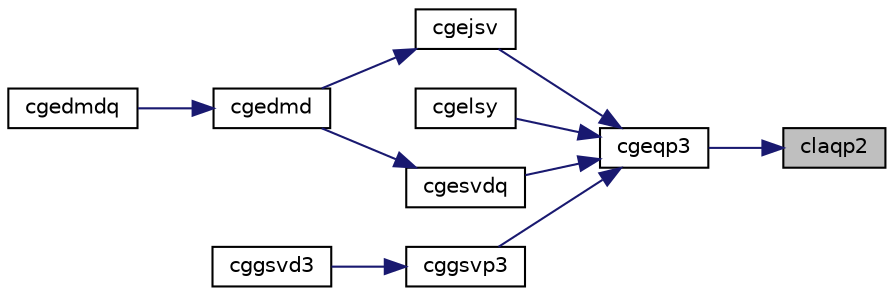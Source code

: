 digraph "claqp2"
{
 // LATEX_PDF_SIZE
  edge [fontname="Helvetica",fontsize="10",labelfontname="Helvetica",labelfontsize="10"];
  node [fontname="Helvetica",fontsize="10",shape=record];
  rankdir="RL";
  Node1 [label="claqp2",height=0.2,width=0.4,color="black", fillcolor="grey75", style="filled", fontcolor="black",tooltip="CLAQP2 computes a QR factorization with column pivoting of the matrix block."];
  Node1 -> Node2 [dir="back",color="midnightblue",fontsize="10",style="solid",fontname="Helvetica"];
  Node2 [label="cgeqp3",height=0.2,width=0.4,color="black", fillcolor="white", style="filled",URL="$cgeqp3_8f.html#a3947eb2e884bf32f7380f22c501151e9",tooltip="CGEQP3"];
  Node2 -> Node3 [dir="back",color="midnightblue",fontsize="10",style="solid",fontname="Helvetica"];
  Node3 [label="cgejsv",height=0.2,width=0.4,color="black", fillcolor="white", style="filled",URL="$cgejsv_8f.html#a180e586691d6b25d7abc45fc79670906",tooltip="CGEJSV"];
  Node3 -> Node4 [dir="back",color="midnightblue",fontsize="10",style="solid",fontname="Helvetica"];
  Node4 [label="cgedmd",height=0.2,width=0.4,color="black", fillcolor="white", style="filled",URL="$cgedmd_8f90.html#ae20a5be20e93752e6a0f2e85b78d5a96",tooltip="CGEDMD computes the Dynamic Mode Decomposition (DMD) for a pair of data snapshot matrices."];
  Node4 -> Node5 [dir="back",color="midnightblue",fontsize="10",style="solid",fontname="Helvetica"];
  Node5 [label="cgedmdq",height=0.2,width=0.4,color="black", fillcolor="white", style="filled",URL="$cgedmdq_8f90.html#a80108eada0975658d093e7bfd753b623",tooltip="CGEDMDQ computes the Dynamic Mode Decomposition (DMD) for a pair of data snapshot matrices."];
  Node2 -> Node6 [dir="back",color="midnightblue",fontsize="10",style="solid",fontname="Helvetica"];
  Node6 [label="cgelsy",height=0.2,width=0.4,color="black", fillcolor="white", style="filled",URL="$cgelsy_8f.html#a9c3fdd95b68447e92700dffb218fc9db",tooltip="CGELSY solves overdetermined or underdetermined systems for GE matrices"];
  Node2 -> Node7 [dir="back",color="midnightblue",fontsize="10",style="solid",fontname="Helvetica"];
  Node7 [label="cgesvdq",height=0.2,width=0.4,color="black", fillcolor="white", style="filled",URL="$cgesvdq_8f.html#a8385f1a23cf2bd7014e67bf2bb284de3",tooltip="CGESVDQ computes the singular value decomposition (SVD) with a QR-Preconditioned QR SVD Method for GE..."];
  Node7 -> Node4 [dir="back",color="midnightblue",fontsize="10",style="solid",fontname="Helvetica"];
  Node2 -> Node8 [dir="back",color="midnightblue",fontsize="10",style="solid",fontname="Helvetica"];
  Node8 [label="cggsvp3",height=0.2,width=0.4,color="black", fillcolor="white", style="filled",URL="$cggsvp3_8f.html#a92b4f0ed1816bbcba4d325fe96af9fe3",tooltip="CGGSVP3"];
  Node8 -> Node9 [dir="back",color="midnightblue",fontsize="10",style="solid",fontname="Helvetica"];
  Node9 [label="cggsvd3",height=0.2,width=0.4,color="black", fillcolor="white", style="filled",URL="$cggsvd3_8f.html#a4a0b3645486e909b7f3d2bebec2efe3c",tooltip="CGGSVD3 computes the singular value decomposition (SVD) for OTHER matrices"];
}
